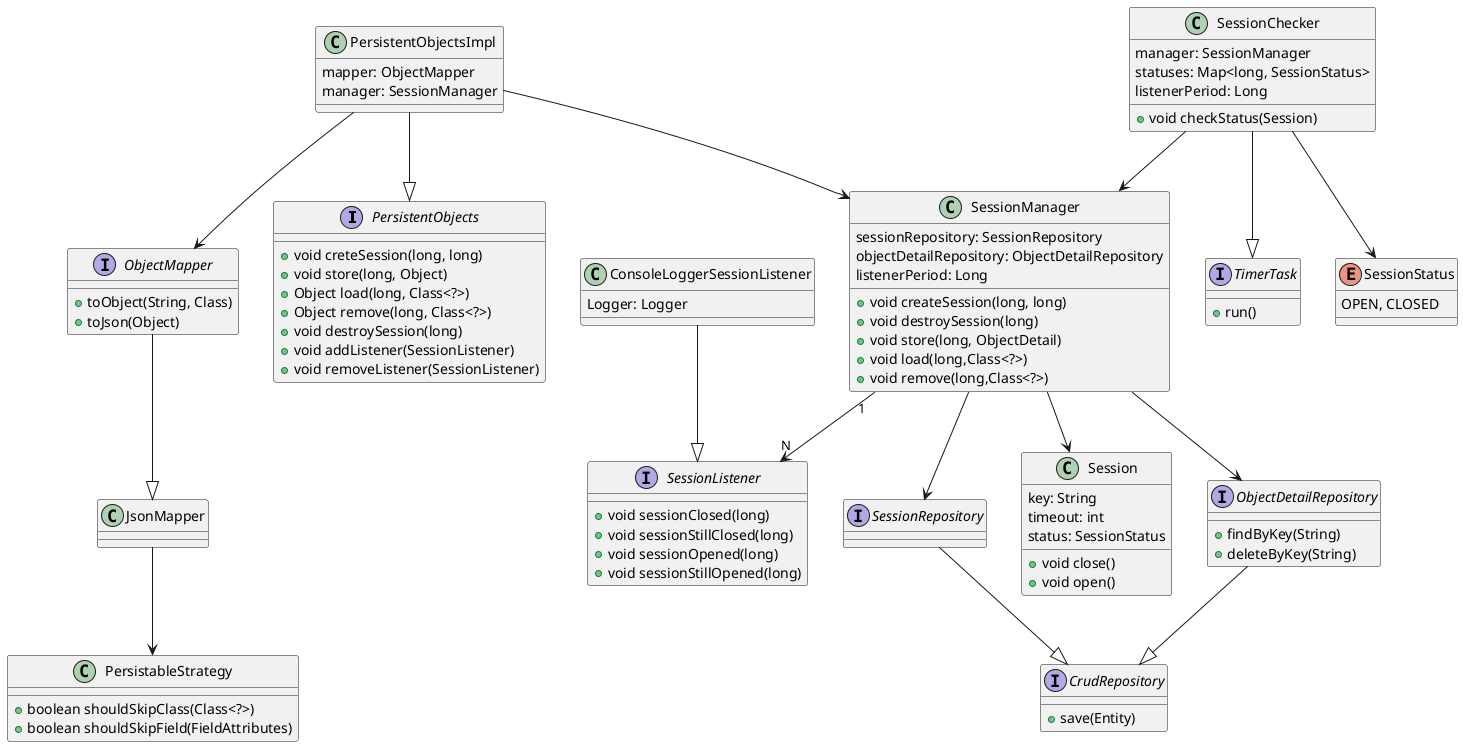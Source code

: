 @startuml

interface PersistentObjects {
  +void creteSession(long, long)
  +void store(long, Object)
  +Object load(long, Class<?>)
  +Object remove(long, Class<?>)
  +void destroySession(long)
  +void addListener(SessionListener)
  +void removeListener(SessionListener)
}

class PersistentObjectsImpl {
  mapper: ObjectMapper
  manager: SessionManager
}

interface SessionListener {
  +void sessionClosed(long)
  +void sessionStillClosed(long)
  +void sessionOpened(long)
  +void sessionStillOpened(long)
}

class ConsoleLoggerSessionListener {
  Logger: Logger
}

class Session {
  key: String
  timeout: int
  status: SessionStatus
  +void close()
  +void open()
}

class SessionManager {
  sessionRepository: SessionRepository
  objectDetailRepository: ObjectDetailRepository
  listenerPeriod: Long
  +void createSession(long, long)
  +void destroySession(long)
  +void store(long, ObjectDetail)
  +void load(long,Class<?>)
  +void remove(long,Class<?>)
}

class SessionChecker {
  manager: SessionManager
  statuses: Map<long, SessionStatus>
  listenerPeriod: Long
  +void checkStatus(Session)
}


interface TimerTask {
  +run()
}

interface ObjectMapper {
  +toObject(String, Class)
  +toJson(Object)
}

class PersistableStrategy {
+ boolean shouldSkipClass(Class<?>)
+ boolean shouldSkipField(FieldAttributes)
}

class JsonMapper {
}

interface ObjectDetailRepository {
  +findByKey(String)
  +deleteByKey(String)
}

interface SessionRepository {
}

interface CrudRepository{
  +save(Entity)
}

enum SessionStatus{
OPEN, CLOSED
}

ConsoleLoggerSessionListener --|> SessionListener
PersistentObjectsImpl --|> PersistentObjects
PersistentObjectsImpl --> SessionManager
PersistentObjectsImpl --> ObjectMapper
SessionManager --> ObjectDetailRepository
SessionManager --> SessionRepository
SessionManager --> Session
SessionChecker --> SessionManager
SessionChecker --|> TimerTask
SessionChecker --> SessionStatus
SessionManager "1" --> "N" SessionListener
ObjectDetailRepository --|> CrudRepository
SessionRepository --|> CrudRepository
ObjectMapper --|> JsonMapper
JsonMapper --> PersistableStrategy


@enduml